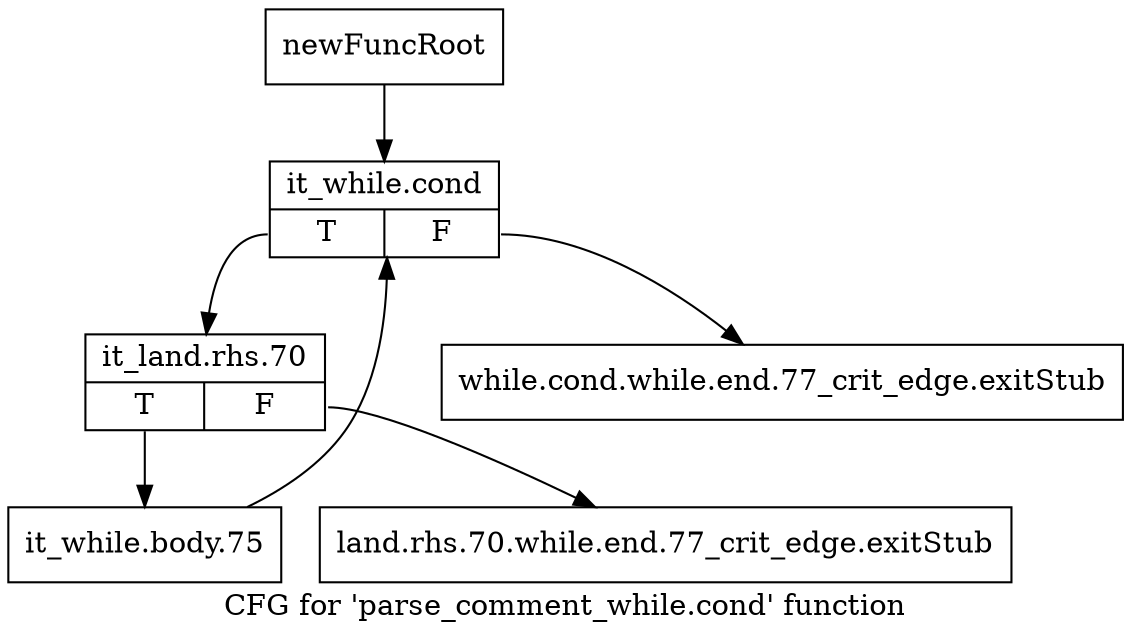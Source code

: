 digraph "CFG for 'parse_comment_while.cond' function" {
	label="CFG for 'parse_comment_while.cond' function";

	Node0x59c3d60 [shape=record,label="{newFuncRoot}"];
	Node0x59c3d60 -> Node0x59c3e50;
	Node0x59c3db0 [shape=record,label="{while.cond.while.end.77_crit_edge.exitStub}"];
	Node0x59c3e00 [shape=record,label="{land.rhs.70.while.end.77_crit_edge.exitStub}"];
	Node0x59c3e50 [shape=record,label="{it_while.cond|{<s0>T|<s1>F}}"];
	Node0x59c3e50:s0 -> Node0x59c3ea0;
	Node0x59c3e50:s1 -> Node0x59c3db0;
	Node0x59c3ea0 [shape=record,label="{it_land.rhs.70|{<s0>T|<s1>F}}"];
	Node0x59c3ea0:s0 -> Node0x59c3ef0;
	Node0x59c3ea0:s1 -> Node0x59c3e00;
	Node0x59c3ef0 [shape=record,label="{it_while.body.75}"];
	Node0x59c3ef0 -> Node0x59c3e50;
}
